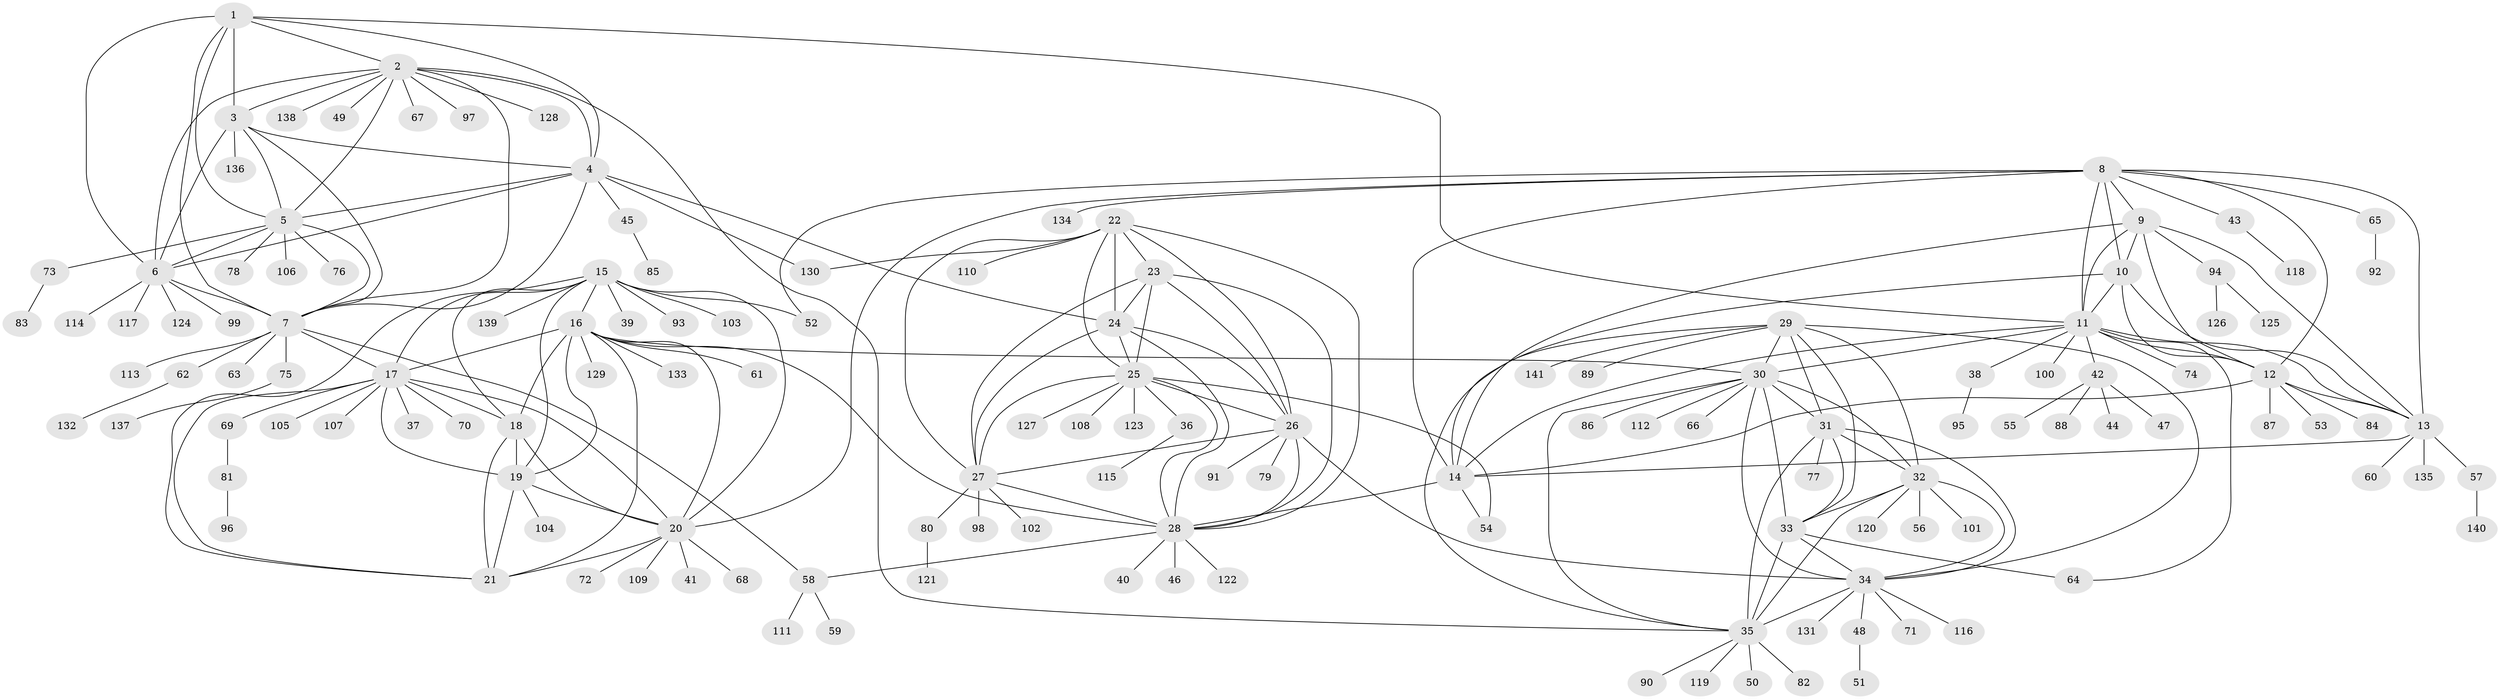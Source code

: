 // Generated by graph-tools (version 1.1) at 2025/16/03/09/25 04:16:10]
// undirected, 141 vertices, 226 edges
graph export_dot {
graph [start="1"]
  node [color=gray90,style=filled];
  1;
  2;
  3;
  4;
  5;
  6;
  7;
  8;
  9;
  10;
  11;
  12;
  13;
  14;
  15;
  16;
  17;
  18;
  19;
  20;
  21;
  22;
  23;
  24;
  25;
  26;
  27;
  28;
  29;
  30;
  31;
  32;
  33;
  34;
  35;
  36;
  37;
  38;
  39;
  40;
  41;
  42;
  43;
  44;
  45;
  46;
  47;
  48;
  49;
  50;
  51;
  52;
  53;
  54;
  55;
  56;
  57;
  58;
  59;
  60;
  61;
  62;
  63;
  64;
  65;
  66;
  67;
  68;
  69;
  70;
  71;
  72;
  73;
  74;
  75;
  76;
  77;
  78;
  79;
  80;
  81;
  82;
  83;
  84;
  85;
  86;
  87;
  88;
  89;
  90;
  91;
  92;
  93;
  94;
  95;
  96;
  97;
  98;
  99;
  100;
  101;
  102;
  103;
  104;
  105;
  106;
  107;
  108;
  109;
  110;
  111;
  112;
  113;
  114;
  115;
  116;
  117;
  118;
  119;
  120;
  121;
  122;
  123;
  124;
  125;
  126;
  127;
  128;
  129;
  130;
  131;
  132;
  133;
  134;
  135;
  136;
  137;
  138;
  139;
  140;
  141;
  1 -- 2;
  1 -- 3;
  1 -- 4;
  1 -- 5;
  1 -- 6;
  1 -- 7;
  1 -- 11;
  2 -- 3;
  2 -- 4;
  2 -- 5;
  2 -- 6;
  2 -- 7;
  2 -- 35;
  2 -- 49;
  2 -- 67;
  2 -- 97;
  2 -- 128;
  2 -- 138;
  3 -- 4;
  3 -- 5;
  3 -- 6;
  3 -- 7;
  3 -- 136;
  4 -- 5;
  4 -- 6;
  4 -- 7;
  4 -- 24;
  4 -- 45;
  4 -- 130;
  5 -- 6;
  5 -- 7;
  5 -- 73;
  5 -- 76;
  5 -- 78;
  5 -- 106;
  6 -- 7;
  6 -- 99;
  6 -- 114;
  6 -- 117;
  6 -- 124;
  7 -- 17;
  7 -- 58;
  7 -- 62;
  7 -- 63;
  7 -- 75;
  7 -- 113;
  8 -- 9;
  8 -- 10;
  8 -- 11;
  8 -- 12;
  8 -- 13;
  8 -- 14;
  8 -- 20;
  8 -- 43;
  8 -- 52;
  8 -- 65;
  8 -- 134;
  9 -- 10;
  9 -- 11;
  9 -- 12;
  9 -- 13;
  9 -- 14;
  9 -- 94;
  10 -- 11;
  10 -- 12;
  10 -- 13;
  10 -- 14;
  11 -- 12;
  11 -- 13;
  11 -- 14;
  11 -- 30;
  11 -- 38;
  11 -- 42;
  11 -- 64;
  11 -- 74;
  11 -- 100;
  12 -- 13;
  12 -- 14;
  12 -- 53;
  12 -- 84;
  12 -- 87;
  13 -- 14;
  13 -- 57;
  13 -- 60;
  13 -- 135;
  14 -- 28;
  14 -- 54;
  15 -- 16;
  15 -- 17;
  15 -- 18;
  15 -- 19;
  15 -- 20;
  15 -- 21;
  15 -- 39;
  15 -- 52;
  15 -- 93;
  15 -- 103;
  15 -- 139;
  16 -- 17;
  16 -- 18;
  16 -- 19;
  16 -- 20;
  16 -- 21;
  16 -- 28;
  16 -- 30;
  16 -- 61;
  16 -- 129;
  16 -- 133;
  17 -- 18;
  17 -- 19;
  17 -- 20;
  17 -- 21;
  17 -- 37;
  17 -- 69;
  17 -- 70;
  17 -- 105;
  17 -- 107;
  18 -- 19;
  18 -- 20;
  18 -- 21;
  19 -- 20;
  19 -- 21;
  19 -- 104;
  20 -- 21;
  20 -- 41;
  20 -- 68;
  20 -- 72;
  20 -- 109;
  22 -- 23;
  22 -- 24;
  22 -- 25;
  22 -- 26;
  22 -- 27;
  22 -- 28;
  22 -- 110;
  22 -- 130;
  23 -- 24;
  23 -- 25;
  23 -- 26;
  23 -- 27;
  23 -- 28;
  24 -- 25;
  24 -- 26;
  24 -- 27;
  24 -- 28;
  25 -- 26;
  25 -- 27;
  25 -- 28;
  25 -- 36;
  25 -- 54;
  25 -- 108;
  25 -- 123;
  25 -- 127;
  26 -- 27;
  26 -- 28;
  26 -- 34;
  26 -- 79;
  26 -- 91;
  27 -- 28;
  27 -- 80;
  27 -- 98;
  27 -- 102;
  28 -- 40;
  28 -- 46;
  28 -- 58;
  28 -- 122;
  29 -- 30;
  29 -- 31;
  29 -- 32;
  29 -- 33;
  29 -- 34;
  29 -- 35;
  29 -- 89;
  29 -- 141;
  30 -- 31;
  30 -- 32;
  30 -- 33;
  30 -- 34;
  30 -- 35;
  30 -- 66;
  30 -- 86;
  30 -- 112;
  31 -- 32;
  31 -- 33;
  31 -- 34;
  31 -- 35;
  31 -- 77;
  32 -- 33;
  32 -- 34;
  32 -- 35;
  32 -- 56;
  32 -- 101;
  32 -- 120;
  33 -- 34;
  33 -- 35;
  33 -- 64;
  34 -- 35;
  34 -- 48;
  34 -- 71;
  34 -- 116;
  34 -- 131;
  35 -- 50;
  35 -- 82;
  35 -- 90;
  35 -- 119;
  36 -- 115;
  38 -- 95;
  42 -- 44;
  42 -- 47;
  42 -- 55;
  42 -- 88;
  43 -- 118;
  45 -- 85;
  48 -- 51;
  57 -- 140;
  58 -- 59;
  58 -- 111;
  62 -- 132;
  65 -- 92;
  69 -- 81;
  73 -- 83;
  75 -- 137;
  80 -- 121;
  81 -- 96;
  94 -- 125;
  94 -- 126;
}
